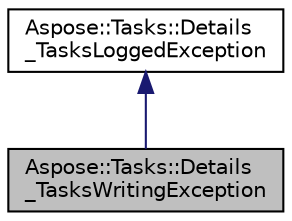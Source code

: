 digraph "Aspose::Tasks::Details_TasksWritingException"
{
 // LATEX_PDF_SIZE
  edge [fontname="Helvetica",fontsize="10",labelfontname="Helvetica",labelfontsize="10"];
  node [fontname="Helvetica",fontsize="10",shape=record];
  Node1 [label="Aspose::Tasks::Details\l_TasksWritingException",height=0.2,width=0.4,color="black", fillcolor="grey75", style="filled", fontcolor="black",tooltip="Represents the standard internal writing exception type."];
  Node2 -> Node1 [dir="back",color="midnightblue",fontsize="10",style="solid",fontname="Helvetica"];
  Node2 [label="Aspose::Tasks::Details\l_TasksLoggedException",height=0.2,width=0.4,color="black", fillcolor="white", style="filled",URL="$class_aspose_1_1_tasks_1_1_details___tasks_logged_exception.html",tooltip="Represents the standard internal exception type."];
}
